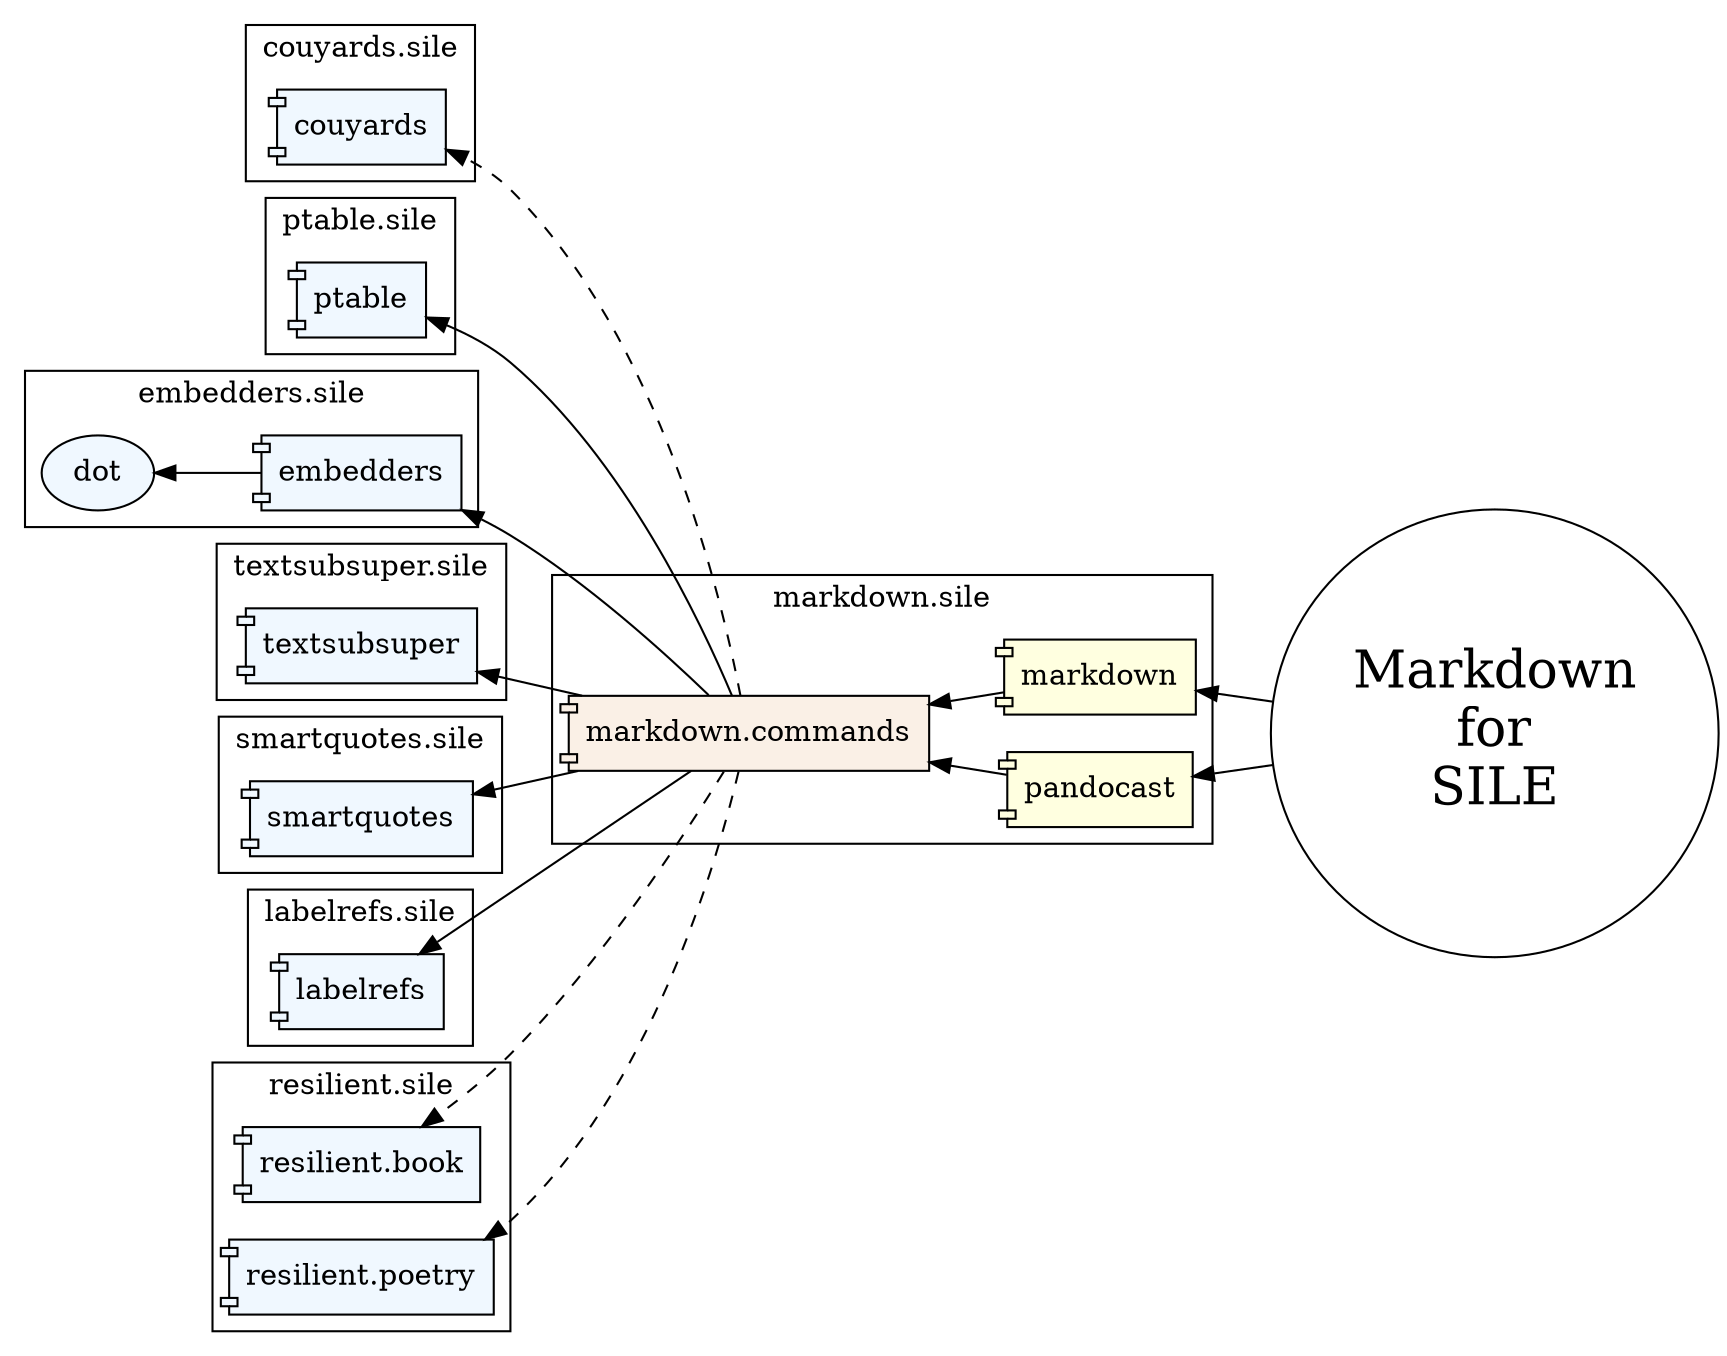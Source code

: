 digraph omikhleia {
	rankdir=RL;

  subgraph cluster_couyards {
    label = "couyards.sile";

    couyards [shape=component,style=filled,fillcolor=aliceblue]
  }

  subgraph cluster_ptable {
    label = "ptable.sile";

    ptable [shape=component,style=filled,fillcolor=aliceblue]
  }

  subgraph cluster_embedders {
    label = "embedders.sile";

    embedders [shape=component,style=filled,fillcolor=aliceblue]
    dot [style=filled,fillcolor=aliceblue]
      
    embedders -> dot
  }  

  subgraph cluster_textsubsuper {
    label = "textsubsuper.sile";

    textsubsuper [shape=component,style=filled,fillcolor=aliceblue]
  }

  subgraph cluster_smartquotes {
    label = "smartquotes.sile";

    smartquotes [shape=component,style=filled,fillcolor=aliceblue]

  }
  
  subgraph cluster_labelrefs {
    label = "labelrefs.sile";

    labelrefs [shape=component,style=filled,fillcolor=aliceblue]
  }

  subgraph cluster_resilient {
    label = "resilient.sile";

    book [shape=component,style=filled,fillcolor=aliceblue,label="resilient.book"]
    poetry [shape=component,style=filled,fillcolor=aliceblue,label="resilient.poetry"]
  }

  subgraph cluster_markdown {
    label = "markdown.sile";

    markdown [shape=component,style=filled,fillcolor=lightyellow]
    pandocast [shape=component,style=filled,fillcolor=lightyellow]
    mrkcmd [shape=component,label="markdown.commands",style=filled,fillcolor=linen]

    markdown -> mrkcmd
    pandocast -> mrkcmd

    mrkcmd -> embedders
    mrkcmd -> labelrefs
    mrkcmd -> ptable
    mrkcmd -> smartquotes
    mrkcmd -> textsubsuper
    mrkcmd -> poetry [style=dashed]
    mrkcmd -> book [style=dashed]
    mrkcmd -> couyards [style=dashed]
  }
  
  mybook [shape = circle, label="Markdown\nfor\nSILE", fontsize="25"]
  mybook -> markdown
  mybook -> pandocast
}

